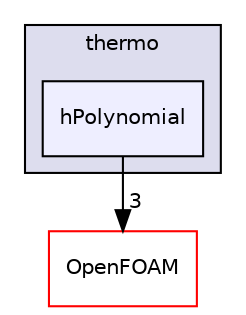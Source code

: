 digraph "src/thermophysicalModels/specie/thermo/hPolynomial" {
  bgcolor=transparent;
  compound=true
  node [ fontsize="10", fontname="Helvetica"];
  edge [ labelfontsize="10", labelfontname="Helvetica"];
  subgraph clusterdir_52d55d2fbf4a26d00084c41bddaf4722 {
    graph [ bgcolor="#ddddee", pencolor="black", label="thermo" fontname="Helvetica", fontsize="10", URL="dir_52d55d2fbf4a26d00084c41bddaf4722.html"]
  dir_f54edc4947c4c92469bbfa50f6bdcb3b [shape=box, label="hPolynomial", style="filled", fillcolor="#eeeeff", pencolor="black", URL="dir_f54edc4947c4c92469bbfa50f6bdcb3b.html"];
  }
  dir_c5473ff19b20e6ec4dfe5c310b3778a8 [shape=box label="OpenFOAM" color="red" URL="dir_c5473ff19b20e6ec4dfe5c310b3778a8.html"];
  dir_f54edc4947c4c92469bbfa50f6bdcb3b->dir_c5473ff19b20e6ec4dfe5c310b3778a8 [headlabel="3", labeldistance=1.5 headhref="dir_002908_001887.html"];
}
